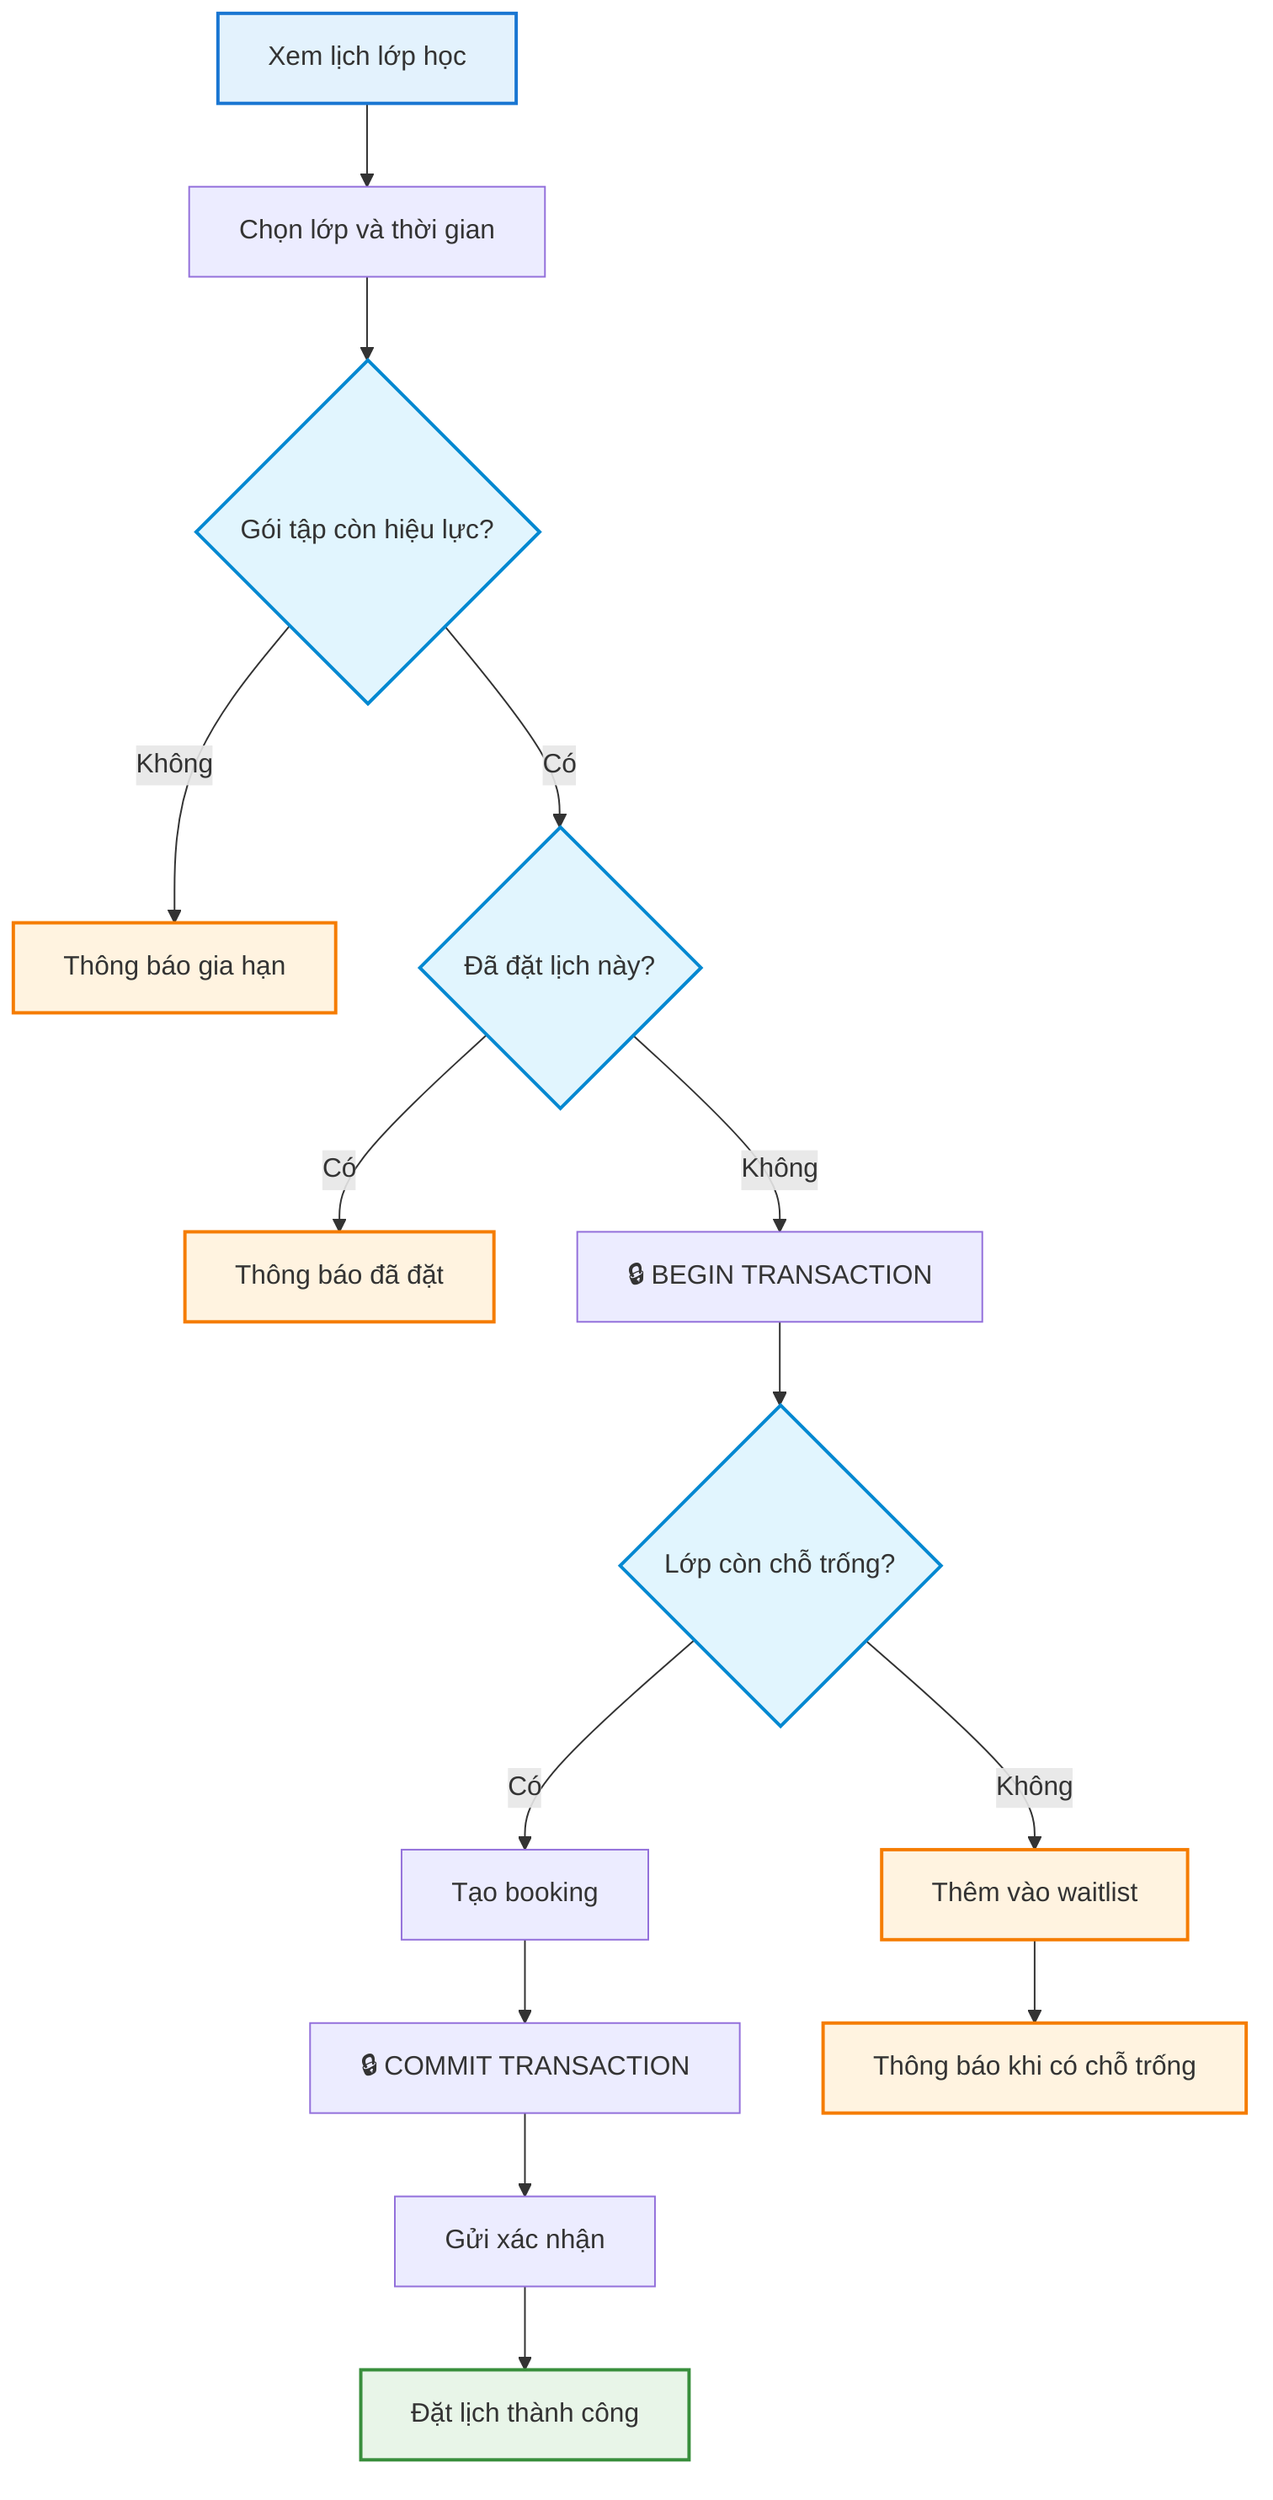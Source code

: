 %% QUY TRÌNH ĐẶT LỊCH LỚP HỌC
%% Tối ưu cho Draw.io import

flowchart TD
    A[Xem lịch lớp học] --> B[Chọn lớp và thời gian]
    B --> C{Gói tập còn hiệu lực?}
    C -->|Không| D[Thông báo gia hạn]
    C -->|Có| E{Đã đặt lịch này?}
    E -->|Có| F[Thông báo đã đặt]
    E -->|Không| G[🔒 BEGIN TRANSACTION]
    G --> H{Lớp còn chỗ trống?}
    H -->|Không| I[Thêm vào waitlist]
    H -->|Có| J[Tạo booking]
    J --> K[🔒 COMMIT TRANSACTION]
    K --> L[Gửi xác nhận]
    L --> M[Đặt lịch thành công]
    I --> N[Thông báo khi có chỗ trống]

    %% Styling
    classDef startNode fill:#e3f2fd,stroke:#1976d2,stroke-width:2px
    classDef successNode fill:#e8f5e8,stroke:#388e3c,stroke-width:2px
    classDef warningNode fill:#fff3e0,stroke:#f57c00,stroke-width:2px
    classDef decisionNode fill:#e1f5fe,stroke:#0288d1,stroke-width:2px

    class A startNode
    class M successNode
    class D,F,I,N warningNode
    class C,E,H decisionNode